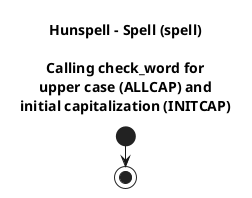 @startuml
skinparam backgroundcolor White|White

title Hunspell - Spell (spell)\n\nCalling check_word for\nupper case (ALLCAP) and\ninitial capitalization (INITCAP)

start

stop

@enduml

